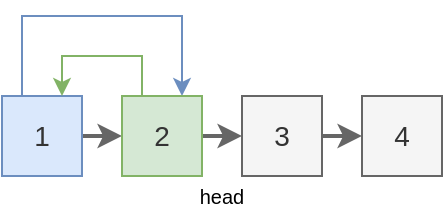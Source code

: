 <mxfile version="26.0.9" pages="3">
  <diagram name="1" id="raGk_D8FTLXwgUmbc4jt">
    <mxGraphModel dx="378" dy="586" grid="1" gridSize="10" guides="1" tooltips="1" connect="1" arrows="1" fold="1" page="1" pageScale="1" pageWidth="300" pageHeight="180" math="0" shadow="0">
      <root>
        <mxCell id="0" />
        <mxCell id="1" parent="0" />
        <mxCell id="jTd84X1G22GfpIwI3Wmg-1" style="edgeStyle=orthogonalEdgeStyle;rounded=0;orthogonalLoop=1;jettySize=auto;html=1;exitX=1;exitY=0.5;exitDx=0;exitDy=0;entryX=0;entryY=0.5;entryDx=0;entryDy=0;fillColor=#f5f5f5;strokeColor=#666666;strokeWidth=2;" parent="1" source="zCmTgFsGxIaxcytd8qIg-1" target="zCmTgFsGxIaxcytd8qIg-2" edge="1">
          <mxGeometry relative="1" as="geometry" />
        </mxCell>
        <mxCell id="4P6gD7gl7ihGxnoUYtOj-1" style="edgeStyle=orthogonalEdgeStyle;rounded=0;orthogonalLoop=1;jettySize=auto;html=1;exitX=0.25;exitY=0;exitDx=0;exitDy=0;entryX=0.75;entryY=0;entryDx=0;entryDy=0;fillColor=#dae8fc;strokeColor=#6c8ebf;" edge="1" parent="1" source="zCmTgFsGxIaxcytd8qIg-1" target="zCmTgFsGxIaxcytd8qIg-2">
          <mxGeometry relative="1" as="geometry">
            <Array as="points">
              <mxPoint x="50" y="40" />
              <mxPoint x="130" y="40" />
            </Array>
          </mxGeometry>
        </mxCell>
        <mxCell id="zCmTgFsGxIaxcytd8qIg-1" value="1" style="text;html=1;align=center;verticalAlign=middle;whiteSpace=wrap;rounded=0;fillColor=#dae8fc;strokeColor=#6c8ebf;fontSize=14;fontColor=#333333;" parent="1" vertex="1">
          <mxGeometry x="40" y="80" width="40" height="40" as="geometry" />
        </mxCell>
        <mxCell id="jTd84X1G22GfpIwI3Wmg-2" style="edgeStyle=orthogonalEdgeStyle;rounded=0;orthogonalLoop=1;jettySize=auto;html=1;exitX=1;exitY=0.5;exitDx=0;exitDy=0;entryX=0;entryY=0.5;entryDx=0;entryDy=0;fillColor=#f5f5f5;strokeColor=#666666;strokeWidth=2;" parent="1" source="zCmTgFsGxIaxcytd8qIg-2" target="zCmTgFsGxIaxcytd8qIg-3" edge="1">
          <mxGeometry relative="1" as="geometry">
            <mxPoint x="180" y="100" as="sourcePoint" />
          </mxGeometry>
        </mxCell>
        <mxCell id="4P6gD7gl7ihGxnoUYtOj-2" style="edgeStyle=orthogonalEdgeStyle;rounded=0;orthogonalLoop=1;jettySize=auto;html=1;exitX=0.25;exitY=0;exitDx=0;exitDy=0;entryX=0.75;entryY=0;entryDx=0;entryDy=0;fillColor=#d5e8d4;strokeColor=#82b366;" edge="1" parent="1" source="zCmTgFsGxIaxcytd8qIg-2" target="zCmTgFsGxIaxcytd8qIg-1">
          <mxGeometry relative="1" as="geometry" />
        </mxCell>
        <mxCell id="zCmTgFsGxIaxcytd8qIg-2" value="2" style="text;html=1;align=center;verticalAlign=middle;whiteSpace=wrap;rounded=0;fillColor=#d5e8d4;strokeColor=#82b366;fontSize=14;fontColor=#333333;" parent="1" vertex="1">
          <mxGeometry x="100" y="80" width="40" height="40" as="geometry" />
        </mxCell>
        <mxCell id="jTd84X1G22GfpIwI3Wmg-3" style="edgeStyle=orthogonalEdgeStyle;rounded=0;orthogonalLoop=1;jettySize=auto;html=1;exitX=1;exitY=0.5;exitDx=0;exitDy=0;entryX=0;entryY=0.5;entryDx=0;entryDy=0;fillColor=#f5f5f5;strokeColor=#666666;strokeWidth=2;" parent="1" source="zCmTgFsGxIaxcytd8qIg-3" target="zCmTgFsGxIaxcytd8qIg-4" edge="1">
          <mxGeometry relative="1" as="geometry" />
        </mxCell>
        <mxCell id="zCmTgFsGxIaxcytd8qIg-3" value="3" style="text;html=1;align=center;verticalAlign=middle;whiteSpace=wrap;rounded=0;fillColor=#f5f5f5;strokeColor=#666666;fontSize=14;fontColor=#333333;" parent="1" vertex="1">
          <mxGeometry x="160" y="80" width="40" height="40" as="geometry" />
        </mxCell>
        <mxCell id="zCmTgFsGxIaxcytd8qIg-4" value="4" style="text;html=1;align=center;verticalAlign=middle;whiteSpace=wrap;rounded=0;fillColor=#f5f5f5;strokeColor=#666666;fontSize=14;fontColor=#333333;" parent="1" vertex="1">
          <mxGeometry x="220" y="80" width="40" height="40" as="geometry" />
        </mxCell>
        <mxCell id="AQBsLTuEEX6UYwU5JBV7-1" value="head" style="text;html=1;align=center;verticalAlign=middle;whiteSpace=wrap;rounded=0;fontSize=10;" parent="1" vertex="1">
          <mxGeometry x="40" y="120" width="220" height="20" as="geometry" />
        </mxCell>
      </root>
    </mxGraphModel>
  </diagram>
  <diagram name="2" id="n02TA-XEPyA4-N1CgCUU">
    <mxGraphModel dx="378" dy="586" grid="1" gridSize="10" guides="1" tooltips="1" connect="1" arrows="1" fold="1" page="1" pageScale="1" pageWidth="300" pageHeight="180" math="0" shadow="0">
      <root>
        <mxCell id="N_7dH_mJ0yj0iahWyi_h-0" />
        <mxCell id="N_7dH_mJ0yj0iahWyi_h-1" parent="N_7dH_mJ0yj0iahWyi_h-0" />
        <mxCell id="N_7dH_mJ0yj0iahWyi_h-2" style="edgeStyle=orthogonalEdgeStyle;rounded=0;orthogonalLoop=1;jettySize=auto;html=1;exitX=1;exitY=0.5;exitDx=0;exitDy=0;entryX=0;entryY=0.5;entryDx=0;entryDy=0;fillColor=#f5f5f5;strokeColor=#666666;strokeWidth=2;" edge="1" parent="N_7dH_mJ0yj0iahWyi_h-1" source="N_7dH_mJ0yj0iahWyi_h-4" target="N_7dH_mJ0yj0iahWyi_h-7">
          <mxGeometry relative="1" as="geometry" />
        </mxCell>
        <mxCell id="N_7dH_mJ0yj0iahWyi_h-4" value="2" style="text;html=1;align=center;verticalAlign=middle;whiteSpace=wrap;rounded=0;fillColor=#f5f5f5;strokeColor=#666666;fontSize=14;fontColor=#333333;" vertex="1" parent="N_7dH_mJ0yj0iahWyi_h-1">
          <mxGeometry x="40" y="80" width="40" height="40" as="geometry" />
        </mxCell>
        <mxCell id="N_7dH_mJ0yj0iahWyi_h-5" style="edgeStyle=orthogonalEdgeStyle;rounded=0;orthogonalLoop=1;jettySize=auto;html=1;exitX=1;exitY=0.5;exitDx=0;exitDy=0;entryX=0;entryY=0.5;entryDx=0;entryDy=0;fillColor=#f5f5f5;strokeColor=#666666;strokeWidth=2;" edge="1" parent="N_7dH_mJ0yj0iahWyi_h-1" source="N_7dH_mJ0yj0iahWyi_h-7" target="N_7dH_mJ0yj0iahWyi_h-9">
          <mxGeometry relative="1" as="geometry">
            <mxPoint x="180" y="100" as="sourcePoint" />
          </mxGeometry>
        </mxCell>
        <mxCell id="N_7dH_mJ0yj0iahWyi_h-7" value="1" style="text;html=1;align=center;verticalAlign=middle;whiteSpace=wrap;rounded=0;fillColor=#f5f5f5;strokeColor=#666666;fontSize=14;fontColor=#333333;" vertex="1" parent="N_7dH_mJ0yj0iahWyi_h-1">
          <mxGeometry x="100" y="80" width="40" height="40" as="geometry" />
        </mxCell>
        <mxCell id="N_7dH_mJ0yj0iahWyi_h-8" style="edgeStyle=orthogonalEdgeStyle;rounded=0;orthogonalLoop=1;jettySize=auto;html=1;exitX=1;exitY=0.5;exitDx=0;exitDy=0;entryX=0;entryY=0.5;entryDx=0;entryDy=0;fillColor=#f5f5f5;strokeColor=#666666;strokeWidth=2;" edge="1" parent="N_7dH_mJ0yj0iahWyi_h-1" source="N_7dH_mJ0yj0iahWyi_h-9" target="N_7dH_mJ0yj0iahWyi_h-10">
          <mxGeometry relative="1" as="geometry" />
        </mxCell>
        <mxCell id="K6DHQFv6t88DWqfwvsSS-1" style="edgeStyle=orthogonalEdgeStyle;rounded=0;orthogonalLoop=1;jettySize=auto;html=1;exitX=0.25;exitY=0;exitDx=0;exitDy=0;entryX=0.75;entryY=0;entryDx=0;entryDy=0;fillColor=#dae8fc;strokeColor=#6c8ebf;" edge="1" parent="N_7dH_mJ0yj0iahWyi_h-1" source="N_7dH_mJ0yj0iahWyi_h-9" target="N_7dH_mJ0yj0iahWyi_h-10">
          <mxGeometry relative="1" as="geometry">
            <Array as="points">
              <mxPoint x="170" y="40" />
              <mxPoint x="250" y="40" />
            </Array>
          </mxGeometry>
        </mxCell>
        <mxCell id="N_7dH_mJ0yj0iahWyi_h-9" value="3" style="text;html=1;align=center;verticalAlign=middle;whiteSpace=wrap;rounded=0;fillColor=#dae8fc;strokeColor=#6c8ebf;fontSize=14;fontColor=#333333;" vertex="1" parent="N_7dH_mJ0yj0iahWyi_h-1">
          <mxGeometry x="160" y="80" width="40" height="40" as="geometry" />
        </mxCell>
        <mxCell id="K6DHQFv6t88DWqfwvsSS-0" style="edgeStyle=orthogonalEdgeStyle;rounded=0;orthogonalLoop=1;jettySize=auto;html=1;exitX=0.25;exitY=0;exitDx=0;exitDy=0;entryX=0.75;entryY=0;entryDx=0;entryDy=0;fillColor=#d5e8d4;strokeColor=#82b366;" edge="1" parent="N_7dH_mJ0yj0iahWyi_h-1" source="N_7dH_mJ0yj0iahWyi_h-10" target="N_7dH_mJ0yj0iahWyi_h-9">
          <mxGeometry relative="1" as="geometry" />
        </mxCell>
        <mxCell id="N_7dH_mJ0yj0iahWyi_h-10" value="4" style="text;html=1;align=center;verticalAlign=middle;whiteSpace=wrap;rounded=0;fillColor=#d5e8d4;strokeColor=#82b366;fontSize=14;fontColor=#333333;" vertex="1" parent="N_7dH_mJ0yj0iahWyi_h-1">
          <mxGeometry x="220" y="80" width="40" height="40" as="geometry" />
        </mxCell>
        <mxCell id="N_7dH_mJ0yj0iahWyi_h-11" value="head" style="text;html=1;align=center;verticalAlign=middle;whiteSpace=wrap;rounded=0;fontSize=10;" vertex="1" parent="N_7dH_mJ0yj0iahWyi_h-1">
          <mxGeometry x="40" y="120" width="220" height="20" as="geometry" />
        </mxCell>
      </root>
    </mxGraphModel>
  </diagram>
  <diagram name="3" id="LMiiQE3riKcKv7OsANT_">
    <mxGraphModel dx="454" dy="703" grid="1" gridSize="10" guides="1" tooltips="1" connect="1" arrows="1" fold="1" page="1" pageScale="1" pageWidth="300" pageHeight="140" math="0" shadow="0">
      <root>
        <mxCell id="5WghANiZArzuJ98HwECp-0" />
        <mxCell id="5WghANiZArzuJ98HwECp-1" parent="5WghANiZArzuJ98HwECp-0" />
        <mxCell id="5WghANiZArzuJ98HwECp-2" style="edgeStyle=orthogonalEdgeStyle;rounded=0;orthogonalLoop=1;jettySize=auto;html=1;exitX=1;exitY=0.5;exitDx=0;exitDy=0;entryX=0;entryY=0.5;entryDx=0;entryDy=0;fillColor=#f5f5f5;strokeColor=#666666;strokeWidth=2;" edge="1" parent="5WghANiZArzuJ98HwECp-1" source="5WghANiZArzuJ98HwECp-3" target="5WghANiZArzuJ98HwECp-5">
          <mxGeometry relative="1" as="geometry" />
        </mxCell>
        <mxCell id="5WghANiZArzuJ98HwECp-3" value="2" style="text;html=1;align=center;verticalAlign=middle;whiteSpace=wrap;rounded=0;fillColor=#f5f5f5;strokeColor=#666666;fontSize=14;fontColor=#333333;" vertex="1" parent="5WghANiZArzuJ98HwECp-1">
          <mxGeometry x="40" y="40" width="40" height="40" as="geometry" />
        </mxCell>
        <mxCell id="5WghANiZArzuJ98HwECp-4" style="edgeStyle=orthogonalEdgeStyle;rounded=0;orthogonalLoop=1;jettySize=auto;html=1;exitX=1;exitY=0.5;exitDx=0;exitDy=0;entryX=0;entryY=0.5;entryDx=0;entryDy=0;fillColor=#f5f5f5;strokeColor=#666666;strokeWidth=2;" edge="1" parent="5WghANiZArzuJ98HwECp-1" source="5WghANiZArzuJ98HwECp-5" target="5WghANiZArzuJ98HwECp-8">
          <mxGeometry relative="1" as="geometry">
            <mxPoint x="180" y="60" as="sourcePoint" />
          </mxGeometry>
        </mxCell>
        <mxCell id="5WghANiZArzuJ98HwECp-5" value="1" style="text;html=1;align=center;verticalAlign=middle;whiteSpace=wrap;rounded=0;fillColor=#f5f5f5;strokeColor=#666666;fontSize=14;fontColor=#333333;" vertex="1" parent="5WghANiZArzuJ98HwECp-1">
          <mxGeometry x="100" y="40" width="40" height="40" as="geometry" />
        </mxCell>
        <mxCell id="5WghANiZArzuJ98HwECp-6" style="edgeStyle=orthogonalEdgeStyle;rounded=0;orthogonalLoop=1;jettySize=auto;html=1;exitX=1;exitY=0.5;exitDx=0;exitDy=0;entryX=0;entryY=0.5;entryDx=0;entryDy=0;fillColor=#f5f5f5;strokeColor=#666666;strokeWidth=2;" edge="1" parent="5WghANiZArzuJ98HwECp-1" source="5WghANiZArzuJ98HwECp-8" target="5WghANiZArzuJ98HwECp-10">
          <mxGeometry relative="1" as="geometry" />
        </mxCell>
        <mxCell id="5WghANiZArzuJ98HwECp-8" value="4" style="text;html=1;align=center;verticalAlign=middle;whiteSpace=wrap;rounded=0;fillColor=#f5f5f5;strokeColor=#666666;fontSize=14;fontColor=#333333;" vertex="1" parent="5WghANiZArzuJ98HwECp-1">
          <mxGeometry x="160" y="40" width="40" height="40" as="geometry" />
        </mxCell>
        <mxCell id="5WghANiZArzuJ98HwECp-10" value="3" style="text;html=1;align=center;verticalAlign=middle;whiteSpace=wrap;rounded=0;fillColor=#f5f5f5;strokeColor=#666666;fontSize=14;fontColor=#333333;" vertex="1" parent="5WghANiZArzuJ98HwECp-1">
          <mxGeometry x="220" y="40" width="40" height="40" as="geometry" />
        </mxCell>
        <mxCell id="5WghANiZArzuJ98HwECp-11" value="head" style="text;html=1;align=center;verticalAlign=middle;whiteSpace=wrap;rounded=0;fontSize=10;" vertex="1" parent="5WghANiZArzuJ98HwECp-1">
          <mxGeometry x="40" y="80" width="220" height="20" as="geometry" />
        </mxCell>
      </root>
    </mxGraphModel>
  </diagram>
</mxfile>
